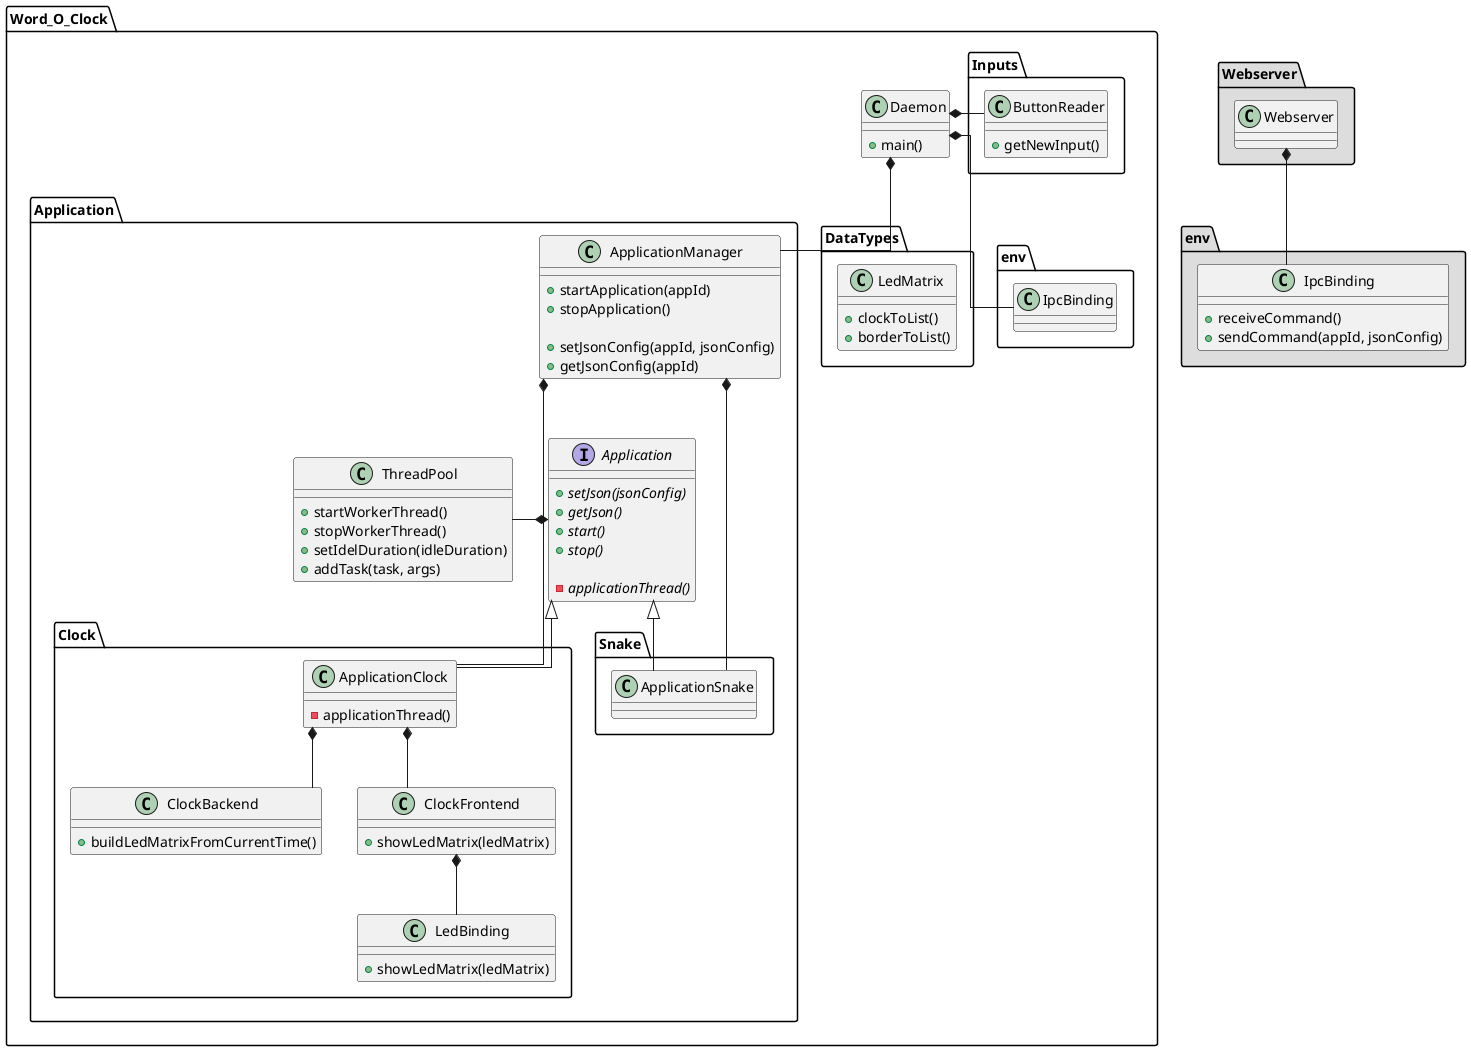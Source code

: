 @startuml
skinparam linetype ortho

namespace "Word_O_Clock" as top {

    class Daemon {
        +main()
    }
    
   
    namespace Inputs {
        class ButtonReader {
            +getNewInput()
        }
    }
    
    namespace Application {
        class ApplicationManager {
            +startApplication(appId)
            +stopApplication()
            
            +setJsonConfig(appId, jsonConfig)
            +getJsonConfig(appId)
        }
        
        interface Application {
            +{abstract} setJson(jsonConfig)
            +{abstract} getJson()
            +{abstract} start()
            +{abstract} stop()
            
            -{abstract} applicationThread()
        }
        
        
        
        class ThreadPool {
            +startWorkerThread()
            +stopWorkerThread()
            +setIdelDuration(idleDuration)
            +addTask(task, args)
        }
        
        ThreadPool -* Application
        
        namespace Clock {
            class ApplicationClock {
                -applicationThread()
            }
            class ClockBackend {
                +buildLedMatrixFromCurrentTime()
            }
            class ClockFrontend {
                +showLedMatrix(ledMatrix)
            }
            class LedBinding {
                +showLedMatrix(ledMatrix)
            }
            
            top.Application.Application <|-- top.Application.Clock.ApplicationClock
            ApplicationClock *-- ClockBackend
            ApplicationClock *-- ClockFrontend
            ClockFrontend *-- LedBinding
        }
        
        namespace Snake {
            class ApplicationSnake
            top.Application.Application <|-- top.Application.Snake.ApplicationSnake
        }
    }
    
    top.Application.ApplicationManager *--- top.Application.Clock.ApplicationClock
    top.Application.ApplicationManager *--- top.Application.Snake.ApplicationSnake
    
    namespace DataTypes {
        class LedMatrix {
            +clockToList()
            +borderToList()
        }
    }
    
    
    Daemon *-- env.IpcBinding 
    Daemon *- top.Inputs.ButtonReader
    Daemon *-- top.Application.ApplicationManager
    
    Daemon -[hidden]- top.DataTypes.LedMatrix
    
    
}

namespace Webserver #DDDDDD {
    class Webserver
}

 namespace env #DDDDDD {
    class IpcBinding {
        +receiveCommand()
        +sendCommand(appId, jsonConfig)
    }
}

Webserver.Webserver *-- env.IpcBinding
Webserver.Webserver -[hidden] top.Daemon
@enduml


